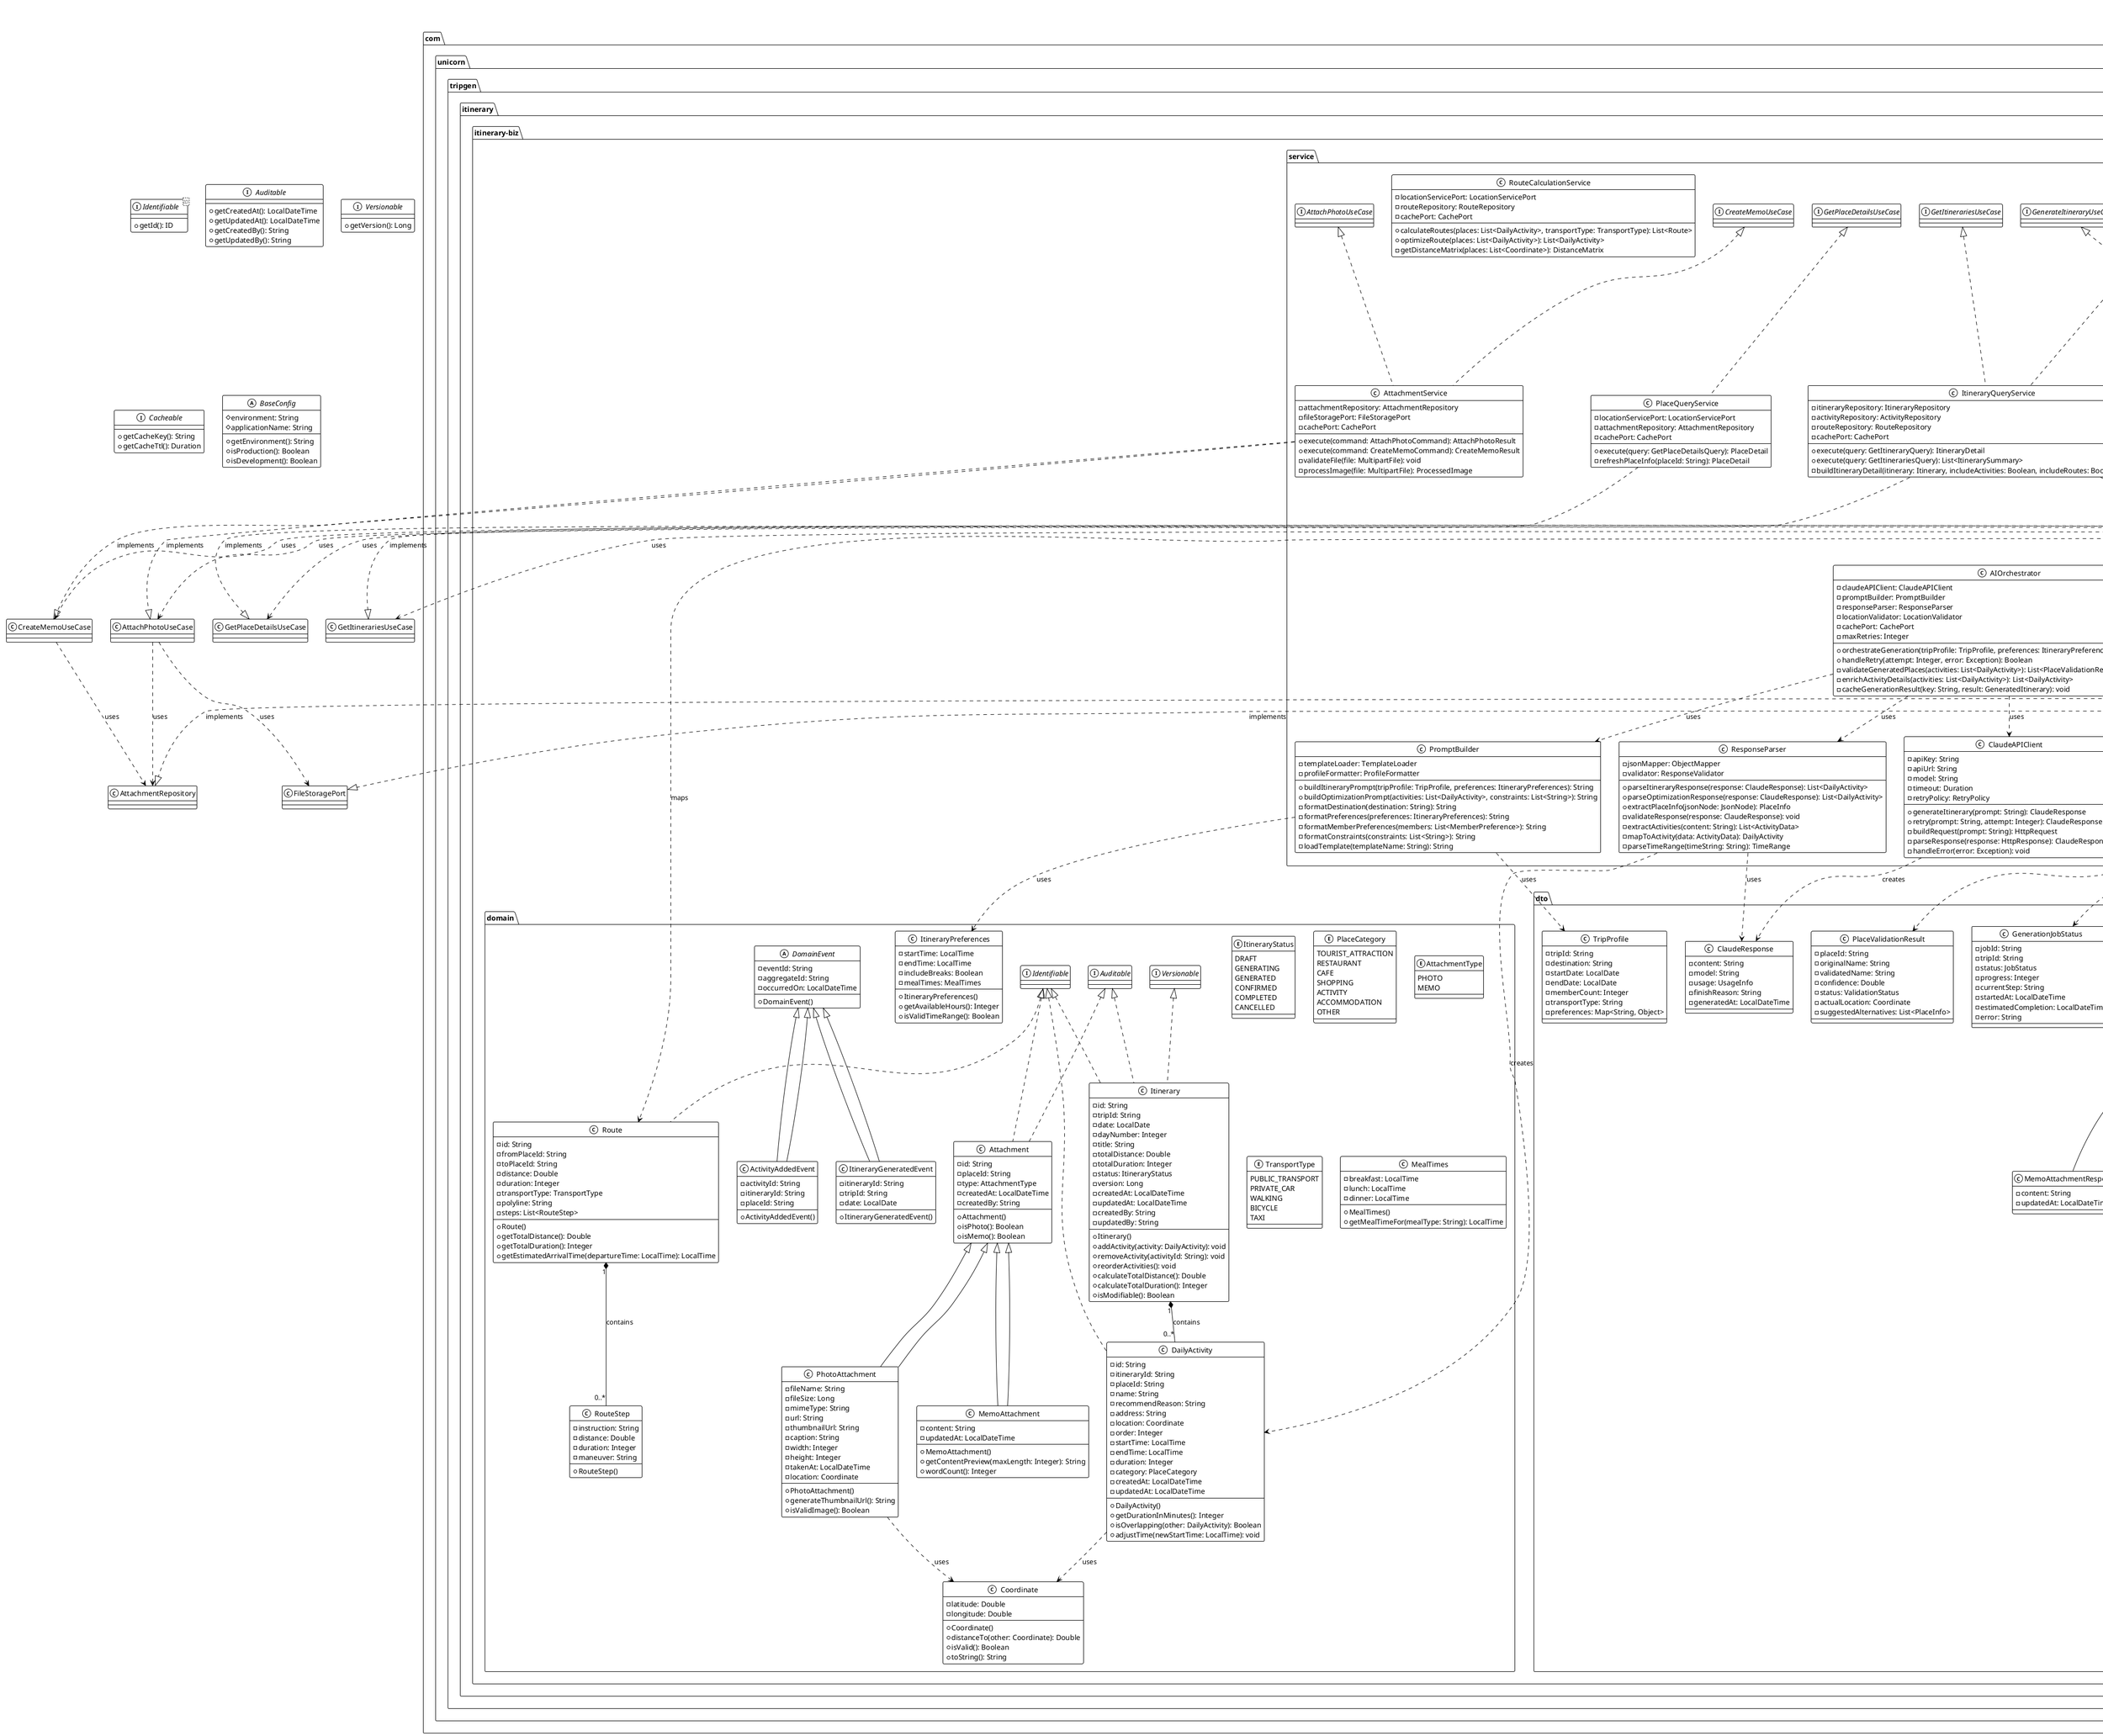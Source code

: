@startuml
!theme mono

title 일정 서비스(Itinerary Service) 클래스 다이어그램 - Clean Architecture with CQRS & Saga

' 공통 인터페이스 정의 (common-base.txt에서 필요한 부분만)
interface Identifiable<ID> {
    + getId(): ID
}

interface Auditable {
    + getCreatedAt(): LocalDateTime
    + getUpdatedAt(): LocalDateTime
    + getCreatedBy(): String
    + getUpdatedBy(): String
}

interface Versionable {
    + getVersion(): Long
}

interface Cacheable {
    + getCacheKey(): String
    + getCacheTtl(): Duration
}

abstract class BaseConfig {
    # environment: String
    # applicationName: String
    + getEnvironment(): String
    + isProduction(): Boolean
    + isDevelopment(): Boolean
}

package "com.unicorn.tripgen.itinerary" {
    
    ' ===== itinerary-biz 모듈 =====
    package "itinerary-biz" {
        
        ' ----- Domain 레이어 -----
        package "domain" {
            class Itinerary implements Identifiable, Auditable, Versionable {
                - id: String
                - tripId: String
                - date: LocalDate
                - dayNumber: Integer
                - title: String
                - totalDistance: Double
                - totalDuration: Integer
                - status: ItineraryStatus
                - version: Long
                - createdAt: LocalDateTime
                - updatedAt: LocalDateTime
                - createdBy: String
                - updatedBy: String
                + Itinerary()
                + addActivity(activity: DailyActivity): void
                + removeActivity(activityId: String): void
                + reorderActivities(): void
                + calculateTotalDistance(): Double
                + calculateTotalDuration(): Integer
                + isModifiable(): Boolean
            }
            
            class DailyActivity implements Identifiable {
                - id: String
                - itineraryId: String
                - placeId: String
                - name: String
                - recommendReason: String
                - address: String
                - location: Coordinate
                - order: Integer
                - startTime: LocalTime
                - endTime: LocalTime
                - duration: Integer
                - category: PlaceCategory
                - createdAt: LocalDateTime
                - updatedAt: LocalDateTime
                + DailyActivity()
                + getDurationInMinutes(): Integer
                + isOverlapping(other: DailyActivity): Boolean
                + adjustTime(newStartTime: LocalTime): void
            }
            
            class Coordinate {
                - latitude: Double
                - longitude: Double
                + Coordinate()
                + distanceTo(other: Coordinate): Double
                + isValid(): Boolean
                + toString(): String
            }
            
            class Attachment implements Identifiable, Auditable {
                - id: String
                - placeId: String
                - type: AttachmentType
                - createdAt: LocalDateTime
                - createdBy: String
                + Attachment()
                + isPhoto(): Boolean
                + isMemo(): Boolean
            }
            
            class PhotoAttachment extends Attachment {
                - fileName: String
                - fileSize: Long
                - mimeType: String
                - url: String
                - thumbnailUrl: String
                - caption: String
                - width: Integer
                - height: Integer
                - takenAt: LocalDateTime
                - location: Coordinate
                + PhotoAttachment()
                + generateThumbnailUrl(): String
                + isValidImage(): Boolean
            }
            
            class MemoAttachment extends Attachment {
                - content: String
                - updatedAt: LocalDateTime
                + MemoAttachment()
                + getContentPreview(maxLength: Integer): String
                + wordCount(): Integer
            }
            
            class Route implements Identifiable {
                - id: String
                - fromPlaceId: String
                - toPlaceId: String
                - distance: Double
                - duration: Integer
                - transportType: TransportType
                - polyline: String
                - steps: List<RouteStep>
                + Route()
                + getTotalDistance(): Double
                + getTotalDuration(): Integer
                + getEstimatedArrivalTime(departureTime: LocalTime): LocalTime
            }
            
            class RouteStep {
                - instruction: String
                - distance: Double
                - duration: Integer
                - maneuver: String
                + RouteStep()
            }
            
            ' Enums
            enum ItineraryStatus {
                DRAFT
                GENERATING
                GENERATED
                CONFIRMED
                COMPLETED
                CANCELLED
            }
            
            enum PlaceCategory {
                TOURIST_ATTRACTION
                RESTAURANT
                CAFE
                SHOPPING
                ACTIVITY
                ACCOMMODATION
                OTHER
            }
            
            enum AttachmentType {
                PHOTO
                MEMO
            }
            
            enum TransportType {
                PUBLIC_TRANSPORT
                PRIVATE_CAR
                WALKING
                BICYCLE
                TAXI
            }
            
            ' Value Objects
            class ItineraryPreferences {
                - startTime: LocalTime
                - endTime: LocalTime
                - includeBreaks: Boolean
                - mealTimes: MealTimes
                + ItineraryPreferences()
                + getAvailableHours(): Integer
                + isValidTimeRange(): Boolean
            }
            
            class MealTimes {
                - breakfast: LocalTime
                - lunch: LocalTime
                - dinner: LocalTime
                + MealTimes()
                + getMealTimeFor(mealType: String): LocalTime
            }
            
            ' Domain Events
            abstract class DomainEvent {
                - eventId: String
                - aggregateId: String
                - occurredOn: LocalDateTime
                + DomainEvent()
            }
            
            class ItineraryGeneratedEvent extends DomainEvent {
                - itineraryId: String
                - tripId: String
                - date: LocalDate
                + ItineraryGeneratedEvent()
            }
            
            class ActivityAddedEvent extends DomainEvent {
                - activityId: String
                - itineraryId: String
                - placeId: String
                + ActivityAddedEvent()
            }
        }
        
        ' ----- UseCase 레이어 (CQRS) -----
        package "usecase" {
            ' Command UseCases
            package "command" {
                interface GenerateItineraryUseCase {
                    + execute(command: GenerateItineraryCommand): GenerateItineraryResult
                }
                
                interface UpdateItineraryUseCase {
                    + execute(command: UpdateItineraryCommand): UpdateItineraryResult
                }
                
                interface DeleteItineraryUseCase {
                    + execute(command: DeleteItineraryCommand): void
                }
                
                interface AddActivityUseCase {
                    + execute(command: AddActivityCommand): AddActivityResult
                }
                
                interface AttachPhotoUseCase {
                    + execute(command: AttachPhotoCommand): AttachPhotoResult
                }
                
                interface CreateMemoUseCase {
                    + execute(command: CreateMemoCommand): CreateMemoResult
                }
                
                ' Command Objects
                class GenerateItineraryCommand {
                    - tripId: String
                    - date: LocalDate
                    - additionalRequirements: String
                    - preferences: ItineraryPreferences
                    + GenerateItineraryCommand()
                }
                
                class UpdateItineraryCommand {
                    - itineraryId: String
                    - title: String
                    - activities: List<ActivityUpdateData>
                    + UpdateItineraryCommand()
                }
                
                class DeleteItineraryCommand {
                    - itineraryId: String
                    - tripId: String
                    + DeleteItineraryCommand()
                }
                
                class AddActivityCommand {
                    - itineraryId: String
                    - placeData: PlaceData
                    + AddActivityCommand()
                }
                
                class AttachPhotoCommand {
                    - placeId: String
                    - file: MultipartFile
                    - caption: String
                    + AttachPhotoCommand()
                }
                
                class CreateMemoCommand {
                    - placeId: String
                    - content: String
                    + CreateMemoCommand()
                }
                
                ' Result Objects
                class GenerateItineraryResult {
                    - itineraryId: String
                    - status: ItineraryStatus
                    - estimatedCompletionTime: LocalDateTime
                    + GenerateItineraryResult()
                }
                
                class UpdateItineraryResult {
                    - itinerary: Itinerary
                    - updatedActivities: List<DailyActivity>
                    + UpdateItineraryResult()
                }
                
                class AddActivityResult {
                    - activity: DailyActivity
                    - reorderedActivities: List<DailyActivity>
                    + AddActivityResult()
                }
                
                class AttachPhotoResult {
                    - attachment: PhotoAttachment
                    - uploadUrl: String
                    + AttachPhotoResult()
                }
                
                class CreateMemoResult {
                    - attachment: MemoAttachment
                    + CreateMemoResult()
                }
            }
            
            ' Query UseCases
            package "query" {
                interface GetItineraryUseCase {
                    + execute(query: GetItineraryQuery): ItineraryDetail
                }
                
                interface GetItinerariesUseCase {
                    + execute(query: GetItinerariesQuery): List<ItinerarySummary>
                }
                
                interface GetPlaceDetailsUseCase {
                    + execute(query: GetPlaceDetailsQuery): PlaceDetail
                }
                
                interface GetRouteDetailsUseCase {
                    + execute(query: GetRouteDetailsQuery): RouteDetail
                }
                
                interface GetAttachmentsUseCase {
                    + execute(query: GetAttachmentsQuery): List<Attachment>
                }
                
                ' Query Objects
                class GetItineraryQuery {
                    - itineraryId: String
                    - includeActivities: Boolean
                    - includeRoutes: Boolean
                    + GetItineraryQuery()
                }
                
                class GetItinerariesQuery {
                    - tripId: String
                    - date: LocalDate
                    - status: ItineraryStatus
                    + GetItinerariesQuery()
                }
                
                class GetPlaceDetailsQuery {
                    - placeId: String
                    - refresh: Boolean
                    + GetPlaceDetailsQuery()
                }
                
                class GetRouteDetailsQuery {
                    - routeId: String
                    - realtime: Boolean
                    + GetRouteDetailsQuery()
                }
                
                class GetAttachmentsQuery {
                    - placeId: String
                    - type: AttachmentType
                    + GetAttachmentsQuery()
                }
            }
            
            ' Ports
            package "port" {
                ' Input Ports (implemented by UseCase implementations)
                interface ItineraryCommandPort {
                    + generateItinerary(command: GenerateItineraryCommand): GenerateItineraryResult
                    + updateItinerary(command: UpdateItineraryCommand): UpdateItineraryResult
                    + deleteItinerary(command: DeleteItineraryCommand): void
                }
                
                interface ItineraryQueryPort {
                    + getItinerary(query: GetItineraryQuery): ItineraryDetail
                    + getItineraries(query: GetItinerariesQuery): List<ItinerarySummary>
                }
                
                ' Output Ports (implemented by Infrastructure)
                interface ItineraryRepository {
                    + save(itinerary: Itinerary): Itinerary
                    + findById(id: String): Optional<Itinerary>
                    + findByTripIdAndDate(tripId: String, date: LocalDate): List<Itinerary>
                    + delete(id: String): void
                    + existsById(id: String): Boolean
                }
                
                interface ActivityRepository {
                    + save(activity: DailyActivity): DailyActivity
                    + saveAll(activities: List<DailyActivity>): List<DailyActivity>
                    + findByItineraryId(itineraryId: String): List<DailyActivity>
                    + delete(id: String): void
                }
                
                interface AttachmentRepository {
                    + save(attachment: Attachment): Attachment
                    + findByPlaceId(placeId: String): List<Attachment>
                    + findById(id: String): Optional<Attachment>
                    + delete(id: String): void
                }
                
                interface RouteRepository {
                    + save(route: Route): Route
                    + findByItineraryId(itineraryId: String): List<Route>
                    + findById(id: String): Optional<Route>
                }
                
                ' External Service Ports
                interface ProfileServicePort {
                    + getTripDetails(tripId: String): TripProfile
                    + getMemberPreferences(tripId: String): List<MemberPreference>
                }
                
                interface LocationServicePort {
                    + searchPlaces(query: PlaceSearchQuery): List<PlaceInfo>
                    + getPlaceDetails(placeId: String): PlaceDetail
                    + validateLocation(coordinate: Coordinate): Boolean
                }
                
                interface AIServicePort {
                    + generateItinerary(request: AIItineraryRequest): AIItineraryResponse
                    + optimizeRoute(places: List<PlaceInfo>): List<OptimizedRoute>
                }
                
                interface FileStoragePort {
                    + uploadPhoto(file: MultipartFile): FileUploadResult
                    + deleteFile(fileUrl: String): void
                    + generateThumbnail(originalUrl: String): String
                }
                
                interface EventPublisher {
                    + publish(event: DomainEvent): void
                }
                
                interface CachePort {
                    + get(key: String): Optional<Object>
                    + put(key: String, value: Object, ttl: Duration): void
                    + evict(key: String): void
                }
            }
        }
        
        ' ----- Service 레이어 -----
        package "service" {
            ' Command Service Implementations
            class GenerateItineraryService implements GenerateItineraryUseCase {
                - itineraryRepository: ItineraryRepository
                - profileServicePort: ProfileServicePort
                - locationServicePort: LocationServicePort
                - aiOrchestrator: AIOrchestrator
                - jobQueueService: JobQueueService
                - eventPublisher: EventPublisher
                + execute(command: GenerateItineraryCommand): GenerateItineraryResult
                - createItineraryJob(command: GenerateItineraryCommand): Job
                - validateTripAccess(tripId: String): void
                - processAIGeneration(tripProfile: TripProfile, preferences: ItineraryPreferences): GeneratedItinerary
            }
            
            class UpdateItineraryService implements UpdateItineraryUseCase {
                - itineraryRepository: ItineraryRepository
                - activityRepository: ActivityRepository
                - eventPublisher: EventPublisher
                - cachePort: CachePort
                + execute(command: UpdateItineraryCommand): UpdateItineraryResult
                - validateItinerary(itinerary: Itinerary): void
                - reorderActivities(activities: List<DailyActivity>): List<DailyActivity>
            }
            
            class AttachmentService implements AttachPhotoUseCase, CreateMemoUseCase {
                - attachmentRepository: AttachmentRepository
                - fileStoragePort: FileStoragePort
                - cachePort: CachePort
                + execute(command: AttachPhotoCommand): AttachPhotoResult
                + execute(command: CreateMemoCommand): CreateMemoResult
                - validateFile(file: MultipartFile): void
                - processImage(file: MultipartFile): ProcessedImage
            }
            
            ' Query Service Implementations
            class ItineraryQueryService implements GetItineraryUseCase, GetItinerariesUseCase {
                - itineraryRepository: ItineraryRepository
                - activityRepository: ActivityRepository
                - routeRepository: RouteRepository
                - cachePort: CachePort
                + execute(query: GetItineraryQuery): ItineraryDetail
                + execute(query: GetItinerariesQuery): List<ItinerarySummary>
                - buildItineraryDetail(itinerary: Itinerary, includeActivities: Boolean, includeRoutes: Boolean): ItineraryDetail
            }
            
            class PlaceQueryService implements GetPlaceDetailsUseCase {
                - locationServicePort: LocationServicePort
                - attachmentRepository: AttachmentRepository
                - cachePort: CachePort
                + execute(query: GetPlaceDetailsQuery): PlaceDetail
                - refreshPlaceInfo(placeId: String): PlaceDetail
            }
            
            ' AI Service Implementation
            class AIItineraryGenerationService {
                - aiServicePort: AIServicePort
                - locationServicePort: LocationServicePort
                - routeCalculator: RouteCalculator
                + generateDailyItinerary(preferences: GenerationPreferences): GeneratedItinerary
                + optimizeActivities(activities: List<DailyActivity>): List<DailyActivity>
                - buildAIRequest(preferences: GenerationPreferences): AIItineraryRequest
                - parseAIResponse(response: AIItineraryResponse): List<DailyActivity>
            }
            
            ' AI Orchestration Classes
            class AIOrchestrator {
                - claudeAPIClient: ClaudeAPIClient
                - promptBuilder: PromptBuilder
                - responseParser: ResponseParser
                - locationValidator: LocationValidator
                - cachePort: CachePort
                - maxRetries: Integer
                + orchestrateGeneration(tripProfile: TripProfile, preferences: ItineraryPreferences): GeneratedItinerary
                + handleRetry(attempt: Integer, error: Exception): Boolean
                - validateGeneratedPlaces(activities: List<DailyActivity>): List<PlaceValidationResult>
                - enrichActivityDetails(activities: List<DailyActivity>): List<DailyActivity>
                - cacheGenerationResult(key: String, result: GeneratedItinerary): void
            }
            
            class ClaudeAPIClient {
                - apiKey: String
                - apiUrl: String
                - model: String
                - timeout: Duration
                - retryPolicy: RetryPolicy
                + generateItinerary(prompt: String): ClaudeResponse
                + retry(prompt: String, attempt: Integer): ClaudeResponse
                - buildRequest(prompt: String): HttpRequest
                - parseResponse(response: HttpResponse): ClaudeResponse
                - handleError(error: Exception): void
            }
            
            class PromptBuilder {
                - templateLoader: TemplateLoader
                - profileFormatter: ProfileFormatter
                + buildItineraryPrompt(tripProfile: TripProfile, preferences: ItineraryPreferences): String
                + buildOptimizationPrompt(activities: List<DailyActivity>, constraints: List<String>): String
                - formatDestination(destination: String): String
                - formatPreferences(preferences: ItineraryPreferences): String
                - formatMemberPreferences(members: List<MemberPreference>): String
                - formatConstraints(constraints: List<String>): String
                - loadTemplate(templateName: String): String
            }
            
            class ResponseParser {
                - jsonMapper: ObjectMapper
                - validator: ResponseValidator
                + parseItineraryResponse(response: ClaudeResponse): List<DailyActivity>
                + parseOptimizationResponse(response: ClaudeResponse): List<DailyActivity>
                + extractPlaceInfo(jsonNode: JsonNode): PlaceInfo
                - validateResponse(response: ClaudeResponse): void
                - extractActivities(content: String): List<ActivityData>
                - mapToActivity(data: ActivityData): DailyActivity
                - parseTimeRange(timeString: String): TimeRange
            }
            
            class LocationValidator {
                - locationServiceClient: LocationServiceClient
                - validationCache: Cache<String, PlaceValidationResult>
                - batchSize: Integer
                + validatePlacesBatch(places: List<PlaceInfo>): List<PlaceValidationResult>
                + validateSinglePlace(place: PlaceInfo): PlaceValidationResult
                - searchPlace(placeName: String, location: Coordinate): Optional<PlaceDetail>
                - calculateConfidenceScore(aiPlace: PlaceInfo, actualPlace: PlaceDetail): Double
                - cacheValidationResult(placeId: String, result: PlaceValidationResult): void
            }
            
            ' Route Calculation Service
            class RouteCalculationService {
                - locationServicePort: LocationServicePort
                - routeRepository: RouteRepository
                - cachePort: CachePort
                + calculateRoutes(places: List<DailyActivity>, transportType: TransportType): List<Route>
                + optimizeRoute(places: List<DailyActivity>): List<DailyActivity>
                - getDistanceMatrix(places: List<Coordinate>): DistanceMatrix
            }
            
            ' Job Queue Service for Async Processing
            class JobQueueService {
                - jobQueue: JobQueue
                - jobProcessor: JobProcessor
                + submitJob(job: Job): String
                + getJobStatus(jobId: String): JobStatus
                + cancelJob(jobId: String): Boolean
            }
            
            ' Saga Orchestrator for Complex Workflows
            class ItinerarySagaOrchestrator {
                - sagaRepository: SagaRepository
                - commandDispatcher: CommandDispatcher
                + startItineraryGeneration(sagaId: String, command: GenerateItineraryCommand): void
                + handleStepCompleted(sagaId: String, step: SagaStep): void
                + handleStepFailed(sagaId: String, step: SagaStep, error: Exception): void
                - compensate(sagaId: String, failedStep: SagaStep): void
            }
        }
        
        ' ----- DTO 레이어 -----
        package "dto" {
            ' Request DTOs
            class ItineraryGenerateRequest {
                - date: LocalDate
                - additionalRequirements: String
                - preferences: PreferencesDto
                + validate(): List<String>
            }
            
            class ItineraryUpdateRequest {
                - title: String
                - places: List<PlaceOrderDto>
                + validate(): List<String>
            }
            
            class PlaceRequest {
                - name: String
                - recommendReason: String
                - address: String
                - location: CoordinateDto
                - order: Integer
                - startTime: String
                - endTime: String
                - category: String
                + validate(): List<String>
            }
            
            class MemoRequest {
                - content: String
                + validate(): List<String>
            }
            
            ' Response DTOs
            class ItineraryResponse {
                - id: String
                - tripId: String
                - date: LocalDate
                - dayNumber: Integer
                - title: String
                - places: List<PlaceResponse>
                - totalDistance: Double
                - totalDuration: Integer
                - createdAt: LocalDateTime
                - updatedAt: LocalDateTime
            }
            
            class PlaceResponse {
                - id: String
                - name: String
                - recommendReason: String
                - address: String
                - location: CoordinateDto
                - order: Integer
                - startTime: String
                - endTime: String
                - duration: Integer
                - category: String
                - attachmentCount: Integer
            }
            
            class PlaceDetailResponse extends PlaceResponse {
                - mapSearchKeyword: String
                - rating: RatingDto
                - phone: String
                - businessHours: BusinessHoursDto
                - parking: ParkingDto
                - congestion: String
                - lastVerified: LocalDateTime
            }
            
            class AttachmentResponse {
                - id: String
                - placeId: String
                - type: String
                - createdAt: LocalDateTime
                - createdBy: String
            }
            
            class PhotoAttachmentResponse extends AttachmentResponse {
                - fileName: String
                - fileSize: Long
                - mimeType: String
                - url: String
                - thumbnailUrl: String
                - caption: String
                - metadata: PhotoMetadataDto
            }
            
            class MemoAttachmentResponse extends AttachmentResponse {
                - content: String
                - updatedAt: LocalDateTime
            }
            
            ' Shared DTOs
            class CoordinateDto {
                - latitude: Double
                - longitude: Double
                + toCoordinate(): Coordinate
                + fromCoordinate(coordinate: Coordinate): CoordinateDto
            }
            
            class PreferencesDto {
                - startTime: String
                - endTime: String
                - includeBreaks: Boolean
                - mealTimes: MealTimesDto
            }
            
            class MealTimesDto {
                - breakfast: String
                - lunch: String
                - dinner: String
            }
            
            ' External Service DTOs
            class TripProfile {
                - tripId: String
                - destination: String
                - startDate: LocalDate
                - endDate: LocalDate
                - memberCount: Integer
                - transportType: String
                - preferences: Map<String, Object>
            }
            
            class MemberPreference {
                - memberId: String
                - dietaryRestrictions: List<String>
                - interests: List<String>
                - mobilityLevel: String
            }
            
            class PlaceInfo {
                - placeId: String
                - name: String
                - category: String
                - location: Coordinate
                - rating: Double
                - priceLevel: Integer
            }
            
            class AIItineraryRequest {
                - destination: String
                - date: LocalDate
                - preferences: Map<String, Object>
                - memberPreferences: List<MemberPreference>
                - constraints: List<String>
            }
            
            class AIItineraryResponse {
                - activities: List<AIActivity>
                - reasoning: String
                - alternativeOptions: List<AIActivity>
            }
            
            ' AI Related DTOs
            class ClaudeResponse {
                - content: String
                - model: String
                - usage: UsageInfo
                - finishReason: String
                - generatedAt: LocalDateTime
            }
            
            class PlaceValidationResult {
                - placeId: String
                - originalName: String
                - validatedName: String
                - confidence: Double
                - status: ValidationStatus
                - actualLocation: Coordinate
                - suggestedAlternatives: List<PlaceInfo>
            }
            
            class GenerationJobStatus {
                - jobId: String
                - tripId: String
                - status: JobStatus
                - progress: Integer
                - currentStep: String
                - startedAt: LocalDateTime
                - estimatedCompletion: LocalDateTime
                - error: String
            }
            
            class GeneratedItinerary {
                - itineraryId: String
                - activities: List<DailyActivity>
                - totalDistance: Double
                - totalDuration: Integer
                - validationResults: List<PlaceValidationResult>
                - generationLog: ClaudeGenerationLog
            }
            
            class ClaudeGenerationLog {
                - logId: String
                - tripId: String
                - prompt: String
                - response: String
                - model: String
                - tokensUsed: Integer
                - duration: Long
                - retryCount: Integer
                - createdAt: LocalDateTime
            }
            
            ' Enums for AI
            enum ValidationStatus {
                EXACT_MATCH
                FUZZY_MATCH
                ALTERNATIVE_FOUND
                NOT_FOUND
                VALIDATION_ERROR
            }
            
            enum JobStatus {
                PENDING
                PROCESSING
                COMPLETED
                FAILED
                CANCELLED
            }
        }
    }
    
    ' ===== itinerary-infra 모듈 =====
    package "itinerary-infra" {
        
        ' ----- Controller 레이어 -----
        package "controller" {
            class ItineraryController {
                - generateItineraryUseCase: GenerateItineraryUseCase
                - updateItineraryUseCase: UpdateItineraryUseCase
                - deleteItineraryUseCase: DeleteItineraryUseCase
                - getItineraryUseCase: GetItineraryUseCase
                - getItinerariesUseCase: GetItinerariesUseCase
                + getItineraries(tripId: String, date: LocalDate): ResponseEntity<List<ItineraryResponse>>
                + generateItinerary(tripId: String, request: ItineraryGenerateRequest): ResponseEntity<ItineraryResponse>
                + getItineraryById(tripId: String, itineraryId: String): ResponseEntity<ItineraryResponse>
                + updateItinerary(tripId: String, itineraryId: String, request: ItineraryUpdateRequest): ResponseEntity<ItineraryResponse>
                + deleteItinerary(tripId: String, itineraryId: String): ResponseEntity<Void>
            }
            
            class PlaceController {
                - addActivityUseCase: AddActivityUseCase
                - getPlaceDetailsUseCase: GetPlaceDetailsUseCase
                + getPlacesInItinerary(tripId: String, itineraryId: String): ResponseEntity<List<PlaceResponse>>
                + addPlaceToItinerary(tripId: String, itineraryId: String, request: PlaceRequest): ResponseEntity<PlaceResponse>
                + getPlaceById(placeId: String, refresh: Boolean): ResponseEntity<PlaceDetailResponse>
                + updatePlace(placeId: String, request: PlaceUpdateRequest): ResponseEntity<PlaceResponse>
                + deletePlace(placeId: String): ResponseEntity<Void>
            }
            
            class RouteController {
                - routeCalculationService: RouteCalculationService
                - getRouteDetailsUseCase: GetRouteDetailsUseCase
                + calculateRoutes(tripId: String, request: RouteCalculateRequest): ResponseEntity<RouteCalculateResponse>
                + getRouteById(routeId: String, realtime: Boolean): ResponseEntity<RouteDetailResponse>
            }
            
            class AttachmentController {
                - attachPhotoUseCase: AttachPhotoUseCase
                - createMemoUseCase: CreateMemoUseCase
                - getAttachmentsUseCase: GetAttachmentsUseCase
                + getAttachments(placeId: String, type: String): ResponseEntity<List<AttachmentResponse>>
                + uploadPhoto(placeId: String, file: MultipartFile, caption: String): ResponseEntity<PhotoAttachmentResponse>
                + createMemo(placeId: String, request: MemoRequest): ResponseEntity<MemoAttachmentResponse>
                + deleteAttachment(attachmentId: String): ResponseEntity<Void>
            }
        }
        
        ' ----- Gateway 레이어 -----
        package "gateway" {
            class ProfileServiceClient implements ProfileServicePort {
                - restTemplate: RestTemplate
                - profileServiceUrl: String
                - circuitBreaker: CircuitBreaker
                - cachePort: CachePort
                + getTripDetails(tripId: String): TripProfile
                + getMemberPreferences(tripId: String): List<MemberPreference>
                - handleFallback(tripId: String): TripProfile
                - buildCacheKey(tripId: String): String
            }
            
            class LocationServiceClient implements LocationServicePort {
                - restTemplate: RestTemplate
                - locationServiceUrl: String
                - circuitBreaker: CircuitBreaker
                - cachePort: CachePort
                + searchPlaces(query: PlaceSearchQuery): List<PlaceInfo>
                + getPlaceDetails(placeId: String): PlaceDetail
                + validateLocation(coordinate: Coordinate): Boolean
                - handleFallback(Exception e): List<PlaceInfo>
            }
            
            class MCPGateway implements AIServicePort {
                - mcpClient: MCPClient
                - apiKey: String
                - timeout: Duration
                + generateItinerary(request: AIItineraryRequest): AIItineraryResponse
                + optimizeRoute(places: List<PlaceInfo>): List<OptimizedRoute>
                - buildPrompt(request: AIItineraryRequest): String
                - parseResponse(response: String): AIItineraryResponse
            }
            
            class S3StorageAdapter implements FileStoragePort {
                - s3Client: S3Client
                - bucketName: String
                - cdnUrl: String
                + uploadPhoto(file: MultipartFile): FileUploadResult
                + deleteFile(fileUrl: String): void
                + generateThumbnail(originalUrl: String): String
                - generateKey(file: MultipartFile): String
                - buildUrl(key: String): String
            }
        }
        
        ' ----- Repository 레이어 -----
        package "repository" {
            ' JPA Entities
            class ItineraryEntity <<Entity>> {
                - id: String
                - tripId: String
                - date: LocalDate
                - dayNumber: Integer
                - title: String
                - totalDistance: Double
                - totalDuration: Integer
                - status: String
                - generationMethod: String
                - validationStatus: String
                - generationJobId: String
                - version: Long
                - createdAt: LocalDateTime
                - updatedAt: LocalDateTime
                - createdBy: String
                - updatedBy: String
            }
            
            class ActivityEntity <<Entity>> {
                - id: String
                - itineraryId: String
                - placeId: String
                - name: String
                - recommendReason: String
                - address: String
                - latitude: Double
                - longitude: Double
                - orderNum: Integer
                - startTime: LocalTime
                - endTime: LocalTime
                - duration: Integer
                - category: String
                - createdAt: LocalDateTime
                - updatedAt: LocalDateTime
            }
            
            class AttachmentEntity <<Entity>> {
                - id: String
                - placeId: String
                - type: String
                - fileName: String
                - fileSize: Long
                - mimeType: String
                - url: String
                - thumbnailUrl: String
                - caption: String
                - content: String
                - metadata: String
                - createdAt: LocalDateTime
                - updatedAt: LocalDateTime
                - createdBy: String
            }
            
            class RouteEntity <<Entity>> {
                - id: String
                - itineraryId: String
                - fromPlaceId: String
                - toPlaceId: String
                - distance: Double
                - duration: Integer
                - transportType: String
                - polyline: String
                - steps: String
                - createdAt: LocalDateTime
            }
            
            class ClaudeGenerationLogEntity <<Entity>> {
                - id: String
                - tripId: String
                - requestDate: LocalDateTime
                - promptText: String
                - responseText: String
                - retryCount: Integer
                - status: String
                - createdAt: LocalDateTime
            }
            
            class GenerationJobEntity <<Entity>> {
                - jobId: String
                - tripId: String
                - status: String
                - progress: Integer
                - errorMessage: String
                - createdAt: LocalDateTime
                - updatedAt: LocalDateTime
            }
            
            ' JPA Repositories
            interface ItineraryJpaRepository extends JpaRepository {
                + findByTripIdAndDate(tripId: String, date: LocalDate): List<ItineraryEntity>
                + findByTripIdOrderByDateAsc(tripId: String): List<ItineraryEntity>
                + existsByTripIdAndDate(tripId: String, date: LocalDate): Boolean
            }
            
            interface ActivityJpaRepository extends JpaRepository {
                + findByItineraryIdOrderByOrderNumAsc(itineraryId: String): List<ActivityEntity>
                + deleteByItineraryId(itineraryId: String): void
                + findByPlaceId(placeId: String): List<ActivityEntity>
            }
            
            interface AttachmentJpaRepository extends JpaRepository {
                + findByPlaceId(placeId: String): List<AttachmentEntity>
                + findByPlaceIdAndType(placeId: String, type: String): List<AttachmentEntity>
                + countByPlaceId(placeId: String): Long
            }
            
            interface RouteJpaRepository extends JpaRepository {
                + findByFromPlaceIdAndToPlaceId(fromId: String, toId: String): Optional<RouteEntity>
                + findByFromPlaceIdOrToPlaceId(placeId: String): List<RouteEntity>
            }
            
            interface ClaudeGenerationLogJpaRepository extends JpaRepository {
                + findByTripId(tripId: String): List<ClaudeGenerationLogEntity>
                + findByStatus(status: String): List<ClaudeGenerationLogEntity>
                + findTopByTripIdOrderByCreatedAtDesc(tripId: String): Optional<ClaudeGenerationLogEntity>
            }
            
            interface GenerationJobJpaRepository extends JpaRepository {
                + findByTripId(tripId: String): List<GenerationJobEntity>
                + findByStatus(status: String): List<GenerationJobEntity>
                + findTopByTripIdOrderByCreatedAtDesc(tripId: String): Optional<GenerationJobEntity>
            }
            
            ' Repository Adapters
            class ItineraryRepositoryAdapter implements ItineraryRepository {
                - jpaRepository: ItineraryJpaRepository
                - mapper: ItineraryMapper
                + save(itinerary: Itinerary): Itinerary
                + findById(id: String): Optional<Itinerary>
                + findByTripIdAndDate(tripId: String, date: LocalDate): List<Itinerary>
                + delete(id: String): void
                + existsById(id: String): Boolean
            }
            
            class ActivityRepositoryAdapter implements ActivityRepository {
                - jpaRepository: ActivityJpaRepository
                - mapper: ActivityMapper
                + save(activity: DailyActivity): DailyActivity
                + saveAll(activities: List<DailyActivity>): List<DailyActivity>
                + findByItineraryId(itineraryId: String): List<DailyActivity>
                + delete(id: String): void
            }
            
            class AttachmentRepositoryAdapter implements AttachmentRepository {
                - jpaRepository: AttachmentJpaRepository
                - mapper: AttachmentMapper
                + save(attachment: Attachment): Attachment
                + findByPlaceId(placeId: String): List<Attachment>
                + findById(id: String): Optional<Attachment>
                + delete(id: String): void
            }
            
            class RouteRepositoryAdapter implements RouteRepository {
                - jpaRepository: RouteJpaRepository
                - mapper: RouteMapper
                + save(route: Route): Route
                + findByItineraryId(itineraryId: String): List<Route>
                + findById(id: String): Optional<Route>
            }
            
            class ClaudeGenerationLogRepositoryAdapter {
                - jpaRepository: ClaudeGenerationLogJpaRepository
                - mapper: ClaudeGenerationLogMapper
                + save(log: ClaudeGenerationLog): ClaudeGenerationLog
                + findByTripId(tripId: String): List<ClaudeGenerationLog>
                + findLatestByTripId(tripId: String): Optional<ClaudeGenerationLog>
            }
            
            class GenerationJobRepositoryAdapter {
                - jpaRepository: GenerationJobJpaRepository
                - mapper: GenerationJobMapper
                + save(job: GenerationJobStatus): GenerationJobStatus
                + findByTripId(tripId: String): List<GenerationJobStatus>
                + findByStatus(status: JobStatus): List<GenerationJobStatus>
                + updateStatus(jobId: String, status: JobStatus, progress: Integer): void
            }
            
            ' Mappers
            class ItineraryMapper {
                + toEntity(domain: Itinerary): ItineraryEntity
                + toDomain(entity: ItineraryEntity): Itinerary
                + toEntityList(domains: List<Itinerary>): List<ItineraryEntity>
                + toDomainList(entities: List<ItineraryEntity>): List<Itinerary>
            }
            
            class ActivityMapper {
                + toEntity(domain: DailyActivity): ActivityEntity
                + toDomain(entity: ActivityEntity): DailyActivity
                + toEntityList(domains: List<DailyActivity>): List<ActivityEntity>
                + toDomainList(entities: List<ActivityEntity>): List<DailyActivity>
            }
            
            class AttachmentMapper {
                + toEntity(domain: Attachment): AttachmentEntity
                + toDomain(entity: AttachmentEntity): Attachment
                + toPhotoAttachment(entity: AttachmentEntity): PhotoAttachment
                + toMemoAttachment(entity: AttachmentEntity): MemoAttachment
            }
            
            class RouteMapper {
                + toEntity(domain: Route): RouteEntity
                + toDomain(entity: RouteEntity): Route
                + toEntityList(domains: List<Route>): List<RouteEntity>
                + toDomainList(entities: List<RouteEntity>): List<Route>
            }
            
            class ClaudeGenerationLogMapper {
                + toEntity(domain: ClaudeGenerationLog): ClaudeGenerationLogEntity
                + toDomain(entity: ClaudeGenerationLogEntity): ClaudeGenerationLog
            }
            
            class GenerationJobMapper {
                + toEntity(domain: GenerationJobStatus): GenerationJobEntity
                + toDomain(entity: GenerationJobEntity): GenerationJobStatus
            }
        }
        
        ' ----- Config 레이어 -----
        package "config" {
            class ItineraryServiceConfig <<Configuration>> extends BaseConfig {
                + dataSource(): DataSource
                + entityManagerFactory(): LocalContainerEntityManagerFactoryBean
                + transactionManager(): PlatformTransactionManager
            }
            
            class AsyncConfig <<Configuration>> {
                - corePoolSize: Integer
                - maxPoolSize: Integer
                - queueCapacity: Integer
                + taskExecutor(): TaskExecutor
                + asyncExceptionHandler(): AsyncUncaughtExceptionHandler
            }
            
            class CacheConfig <<Configuration>> {
                + cacheManager(): CacheManager
                + redisCacheConfiguration(): RedisCacheConfiguration
                + keyGenerator(): KeyGenerator
            }
            
            class CircuitBreakerConfig <<Configuration>> {
                + profileServiceCircuitBreaker(): CircuitBreaker
                + locationServiceCircuitBreaker(): CircuitBreaker
                + defaultCircuitBreakerConfig(): CircuitBreakerConfig
            }
            
            class SecurityConfig <<Configuration>> {
                + securityFilterChain(http: HttpSecurity): SecurityFilterChain
                + jwtAuthenticationFilter(): JwtAuthenticationFilter
                + authenticationManager(): AuthenticationManager
            }
            
            class JobQueueConfig <<Configuration>> {
                + jobQueue(): JobQueue
                + jobProcessor(): JobProcessor
                + jobScheduler(): JobScheduler
            }
            
            class SagaConfig <<Configuration>> {
                + sagaRepository(): SagaRepository
                + commandDispatcher(): CommandDispatcher
                + sagaOrchestrator(): ItinerarySagaOrchestrator
            }
        }
        
        ' ----- Infrastructure Services -----
        package "infrastructure" {
            class RedisEventPublisher implements EventPublisher {
                - redisTemplate: RedisTemplate
                - objectMapper: ObjectMapper
                + publish(event: DomainEvent): void
                - serializeEvent(event: DomainEvent): String
            }
            
            class RedisCacheAdapter implements CachePort {
                - redisTemplate: RedisTemplate
                - defaultTtl: Duration
                + get(key: String): Optional<Object>
                + put(key: String, value: Object, ttl: Duration): void
                + evict(key: String): void
                + evictPattern(pattern: String): void
            }
            
            class JobQueueImpl implements JobQueue {
                - redisTemplate: RedisTemplate
                - queueName: String
                + push(job: Job): String
                + pop(): Optional<Job>
                + peek(): Optional<Job>
                + size(): Long
            }
            
            class SagaRepositoryImpl implements SagaRepository {
                - jdbcTemplate: JdbcTemplate
                + save(saga: Saga): void
                + findById(sagaId: String): Optional<Saga>
                + updateStatus(sagaId: String, status: SagaStatus): void
            }
        }
    }
}

' 주요 관계 정의
' Domain relationships
Itinerary "1" *-- "0..*" DailyActivity : contains
DailyActivity ..> Coordinate : uses
Attachment <|-- PhotoAttachment
Attachment <|-- MemoAttachment
PhotoAttachment ..> Coordinate : uses
Route "1" *-- "0..*" RouteStep : contains
DomainEvent <|-- ItineraryGeneratedEvent
DomainEvent <|-- ActivityAddedEvent

' UseCase to Port relationships
GenerateItineraryUseCase ..> ItineraryRepository : uses
GenerateItineraryUseCase ..> ProfileServicePort : uses
GenerateItineraryUseCase ..> LocationServicePort : uses
GenerateItineraryUseCase ..> AIServicePort : uses
GenerateItineraryUseCase ..> EventPublisher : uses

UpdateItineraryUseCase ..> ItineraryRepository : uses
UpdateItineraryUseCase ..> ActivityRepository : uses
UpdateItineraryUseCase ..> EventPublisher : uses
UpdateItineraryUseCase ..> CachePort : uses

AttachPhotoUseCase ..> AttachmentRepository : uses
AttachPhotoUseCase ..> FileStoragePort : uses
CreateMemoUseCase ..> AttachmentRepository : uses

GetItineraryUseCase ..> ItineraryRepository : uses
GetItineraryUseCase ..> ActivityRepository : uses
GetItineraryUseCase ..> RouteRepository : uses
GetItineraryUseCase ..> CachePort : uses

' Service implementations
GenerateItineraryService ..|> GenerateItineraryUseCase : implements
UpdateItineraryService ..|> UpdateItineraryUseCase : implements
AttachmentService ..|> AttachPhotoUseCase : implements
AttachmentService ..|> CreateMemoUseCase : implements
ItineraryQueryService ..|> GetItineraryUseCase : implements
ItineraryQueryService ..|> GetItinerariesUseCase : implements
PlaceQueryService ..|> GetPlaceDetailsUseCase : implements

' Infrastructure implementations
ProfileServiceClient ..|> ProfileServicePort : implements
LocationServiceClient ..|> LocationServicePort : implements
MCPGateway ..|> AIServicePort : implements
S3StorageAdapter ..|> FileStoragePort : implements
ItineraryRepositoryAdapter ..|> ItineraryRepository : implements
ActivityRepositoryAdapter ..|> ActivityRepository : implements
AttachmentRepositoryAdapter ..|> AttachmentRepository : implements
RedisEventPublisher ..|> EventPublisher : implements
RedisCacheAdapter ..|> CachePort : implements

' Controller to UseCase relationships
ItineraryController ..> GenerateItineraryUseCase : uses
ItineraryController ..> UpdateItineraryUseCase : uses
ItineraryController ..> DeleteItineraryUseCase : uses
ItineraryController ..> GetItineraryUseCase : uses
ItineraryController ..> GetItinerariesUseCase : uses

PlaceController ..> AddActivityUseCase : uses
PlaceController ..> GetPlaceDetailsUseCase : uses

AttachmentController ..> AttachPhotoUseCase : uses
AttachmentController ..> CreateMemoUseCase : uses
AttachmentController ..> GetAttachmentsUseCase : uses

' Async processing relationships
GenerateItineraryService ..> JobQueueService : uses
JobQueueService ..> JobQueue : uses
ItinerarySagaOrchestrator ..> SagaRepository : uses

' AI Orchestration relationships
GenerateItineraryService ..> AIOrchestrator : uses
AIOrchestrator ..> ClaudeAPIClient : uses
AIOrchestrator ..> PromptBuilder : uses
AIOrchestrator ..> ResponseParser : uses
AIOrchestrator ..> LocationValidator : uses
LocationValidator ..> LocationServiceClient : uses

' AI Service relationships
AIItineraryGenerationService ..> AIServicePort : uses
AIItineraryGenerationService ..> LocationServicePort : uses
ClaudeAPIClient ..> ClaudeResponse : creates
PromptBuilder ..> TripProfile : uses
PromptBuilder ..> ItineraryPreferences : uses
ResponseParser ..> ClaudeResponse : uses
ResponseParser ..> DailyActivity : creates
LocationValidator ..> PlaceValidationResult : creates

' Repository to Entity relationships
ItineraryRepositoryAdapter ..> ItineraryJpaRepository : uses
ActivityRepositoryAdapter ..> ActivityJpaRepository : uses
AttachmentRepositoryAdapter ..> AttachmentJpaRepository : uses
RouteRepositoryAdapter ..> RouteJpaRepository : uses
ClaudeGenerationLogRepositoryAdapter ..> ClaudeGenerationLogJpaRepository : uses
GenerationJobRepositoryAdapter ..> GenerationJobJpaRepository : uses

' Mapper to Entity relationships
RouteMapper ..> RouteEntity : maps
RouteMapper ..> Route : maps
ClaudeGenerationLogMapper ..> ClaudeGenerationLogEntity : maps
ClaudeGenerationLogMapper ..> ClaudeGenerationLog : maps
GenerationJobMapper ..> GenerationJobEntity : maps
GenerationJobMapper ..> GenerationJobStatus : maps

@enduml